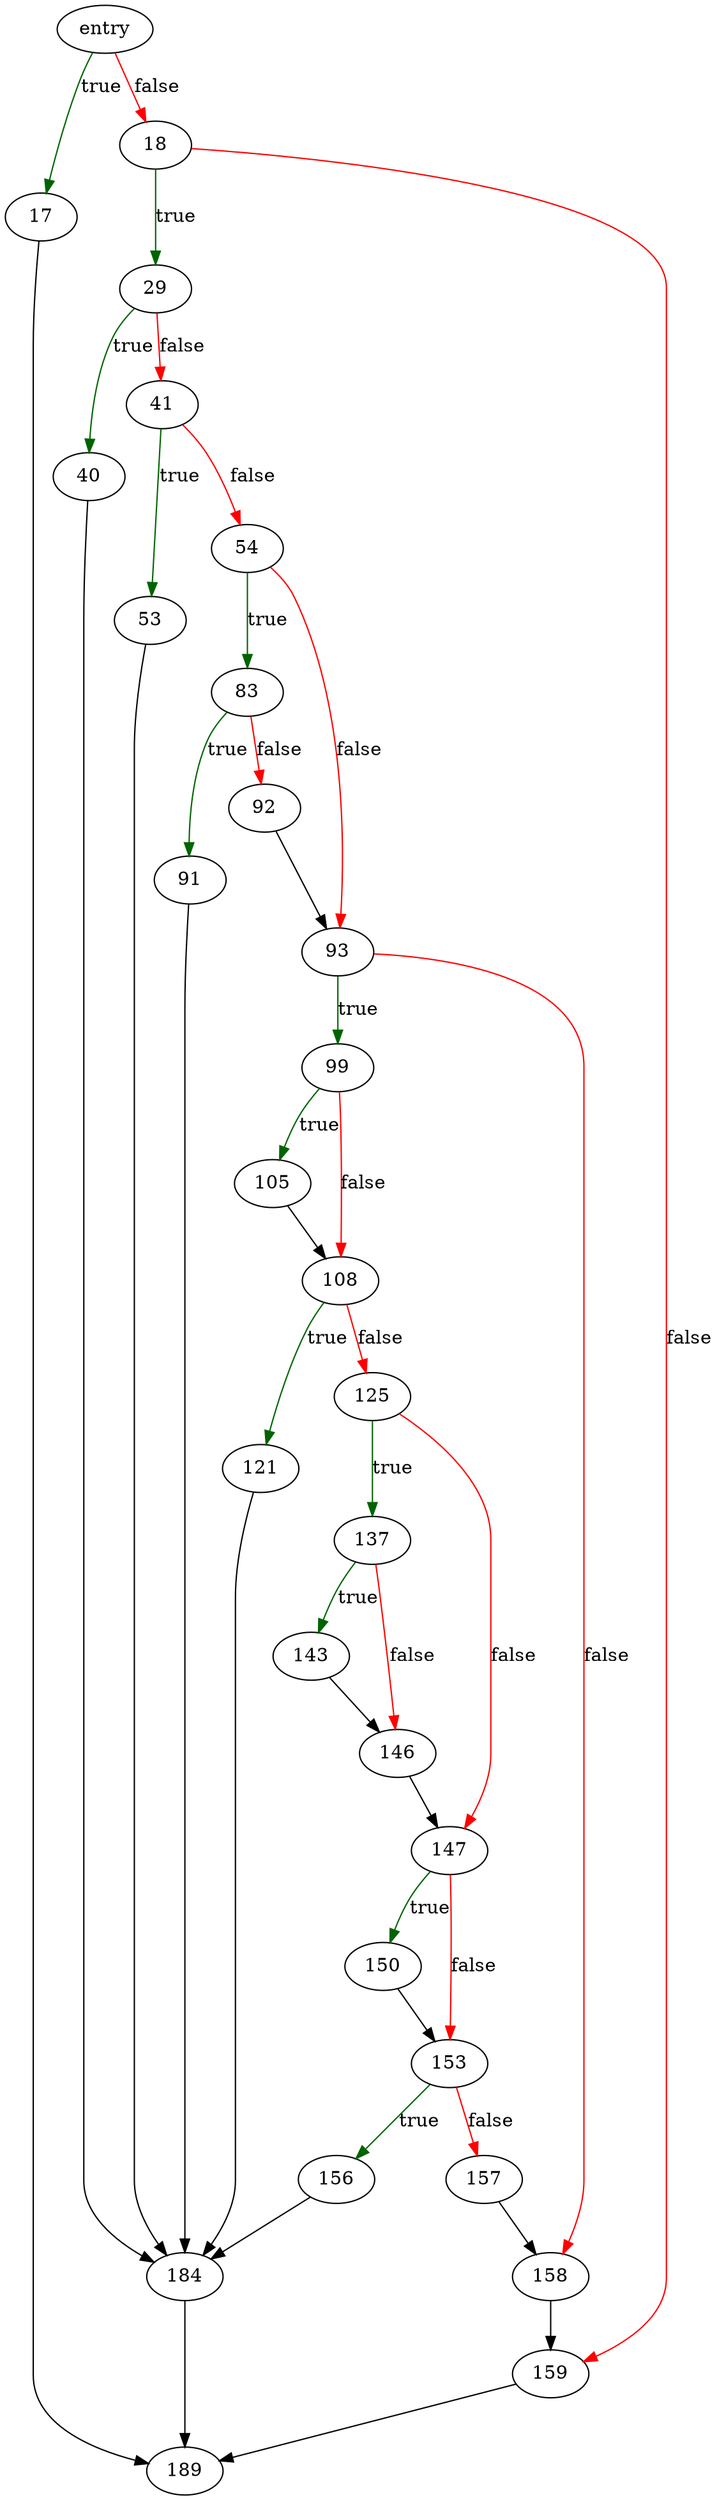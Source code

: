 digraph "unixOpenSharedMemory" {
	// Node definitions.
	1 [label=entry];
	17;
	18;
	29;
	40;
	41;
	53;
	54;
	83;
	91;
	92;
	93;
	99;
	105;
	108;
	121;
	125;
	137;
	143;
	146;
	147;
	150;
	153;
	156;
	157;
	158;
	159;
	184;
	189;

	// Edge definitions.
	1 -> 17 [
		color=darkgreen
		label=true
	];
	1 -> 18 [
		color=red
		label=false
	];
	17 -> 189;
	18 -> 29 [
		color=darkgreen
		label=true
	];
	18 -> 159 [
		color=red
		label=false
	];
	29 -> 40 [
		color=darkgreen
		label=true
	];
	29 -> 41 [
		color=red
		label=false
	];
	40 -> 184;
	41 -> 53 [
		color=darkgreen
		label=true
	];
	41 -> 54 [
		color=red
		label=false
	];
	53 -> 184;
	54 -> 83 [
		color=darkgreen
		label=true
	];
	54 -> 93 [
		color=red
		label=false
	];
	83 -> 91 [
		color=darkgreen
		label=true
	];
	83 -> 92 [
		color=red
		label=false
	];
	91 -> 184;
	92 -> 93;
	93 -> 99 [
		color=darkgreen
		label=true
	];
	93 -> 158 [
		color=red
		label=false
	];
	99 -> 105 [
		color=darkgreen
		label=true
	];
	99 -> 108 [
		color=red
		label=false
	];
	105 -> 108;
	108 -> 121 [
		color=darkgreen
		label=true
	];
	108 -> 125 [
		color=red
		label=false
	];
	121 -> 184;
	125 -> 137 [
		color=darkgreen
		label=true
	];
	125 -> 147 [
		color=red
		label=false
	];
	137 -> 143 [
		color=darkgreen
		label=true
	];
	137 -> 146 [
		color=red
		label=false
	];
	143 -> 146;
	146 -> 147;
	147 -> 150 [
		color=darkgreen
		label=true
	];
	147 -> 153 [
		color=red
		label=false
	];
	150 -> 153;
	153 -> 156 [
		color=darkgreen
		label=true
	];
	153 -> 157 [
		color=red
		label=false
	];
	156 -> 184;
	157 -> 158;
	158 -> 159;
	159 -> 189;
	184 -> 189;
}